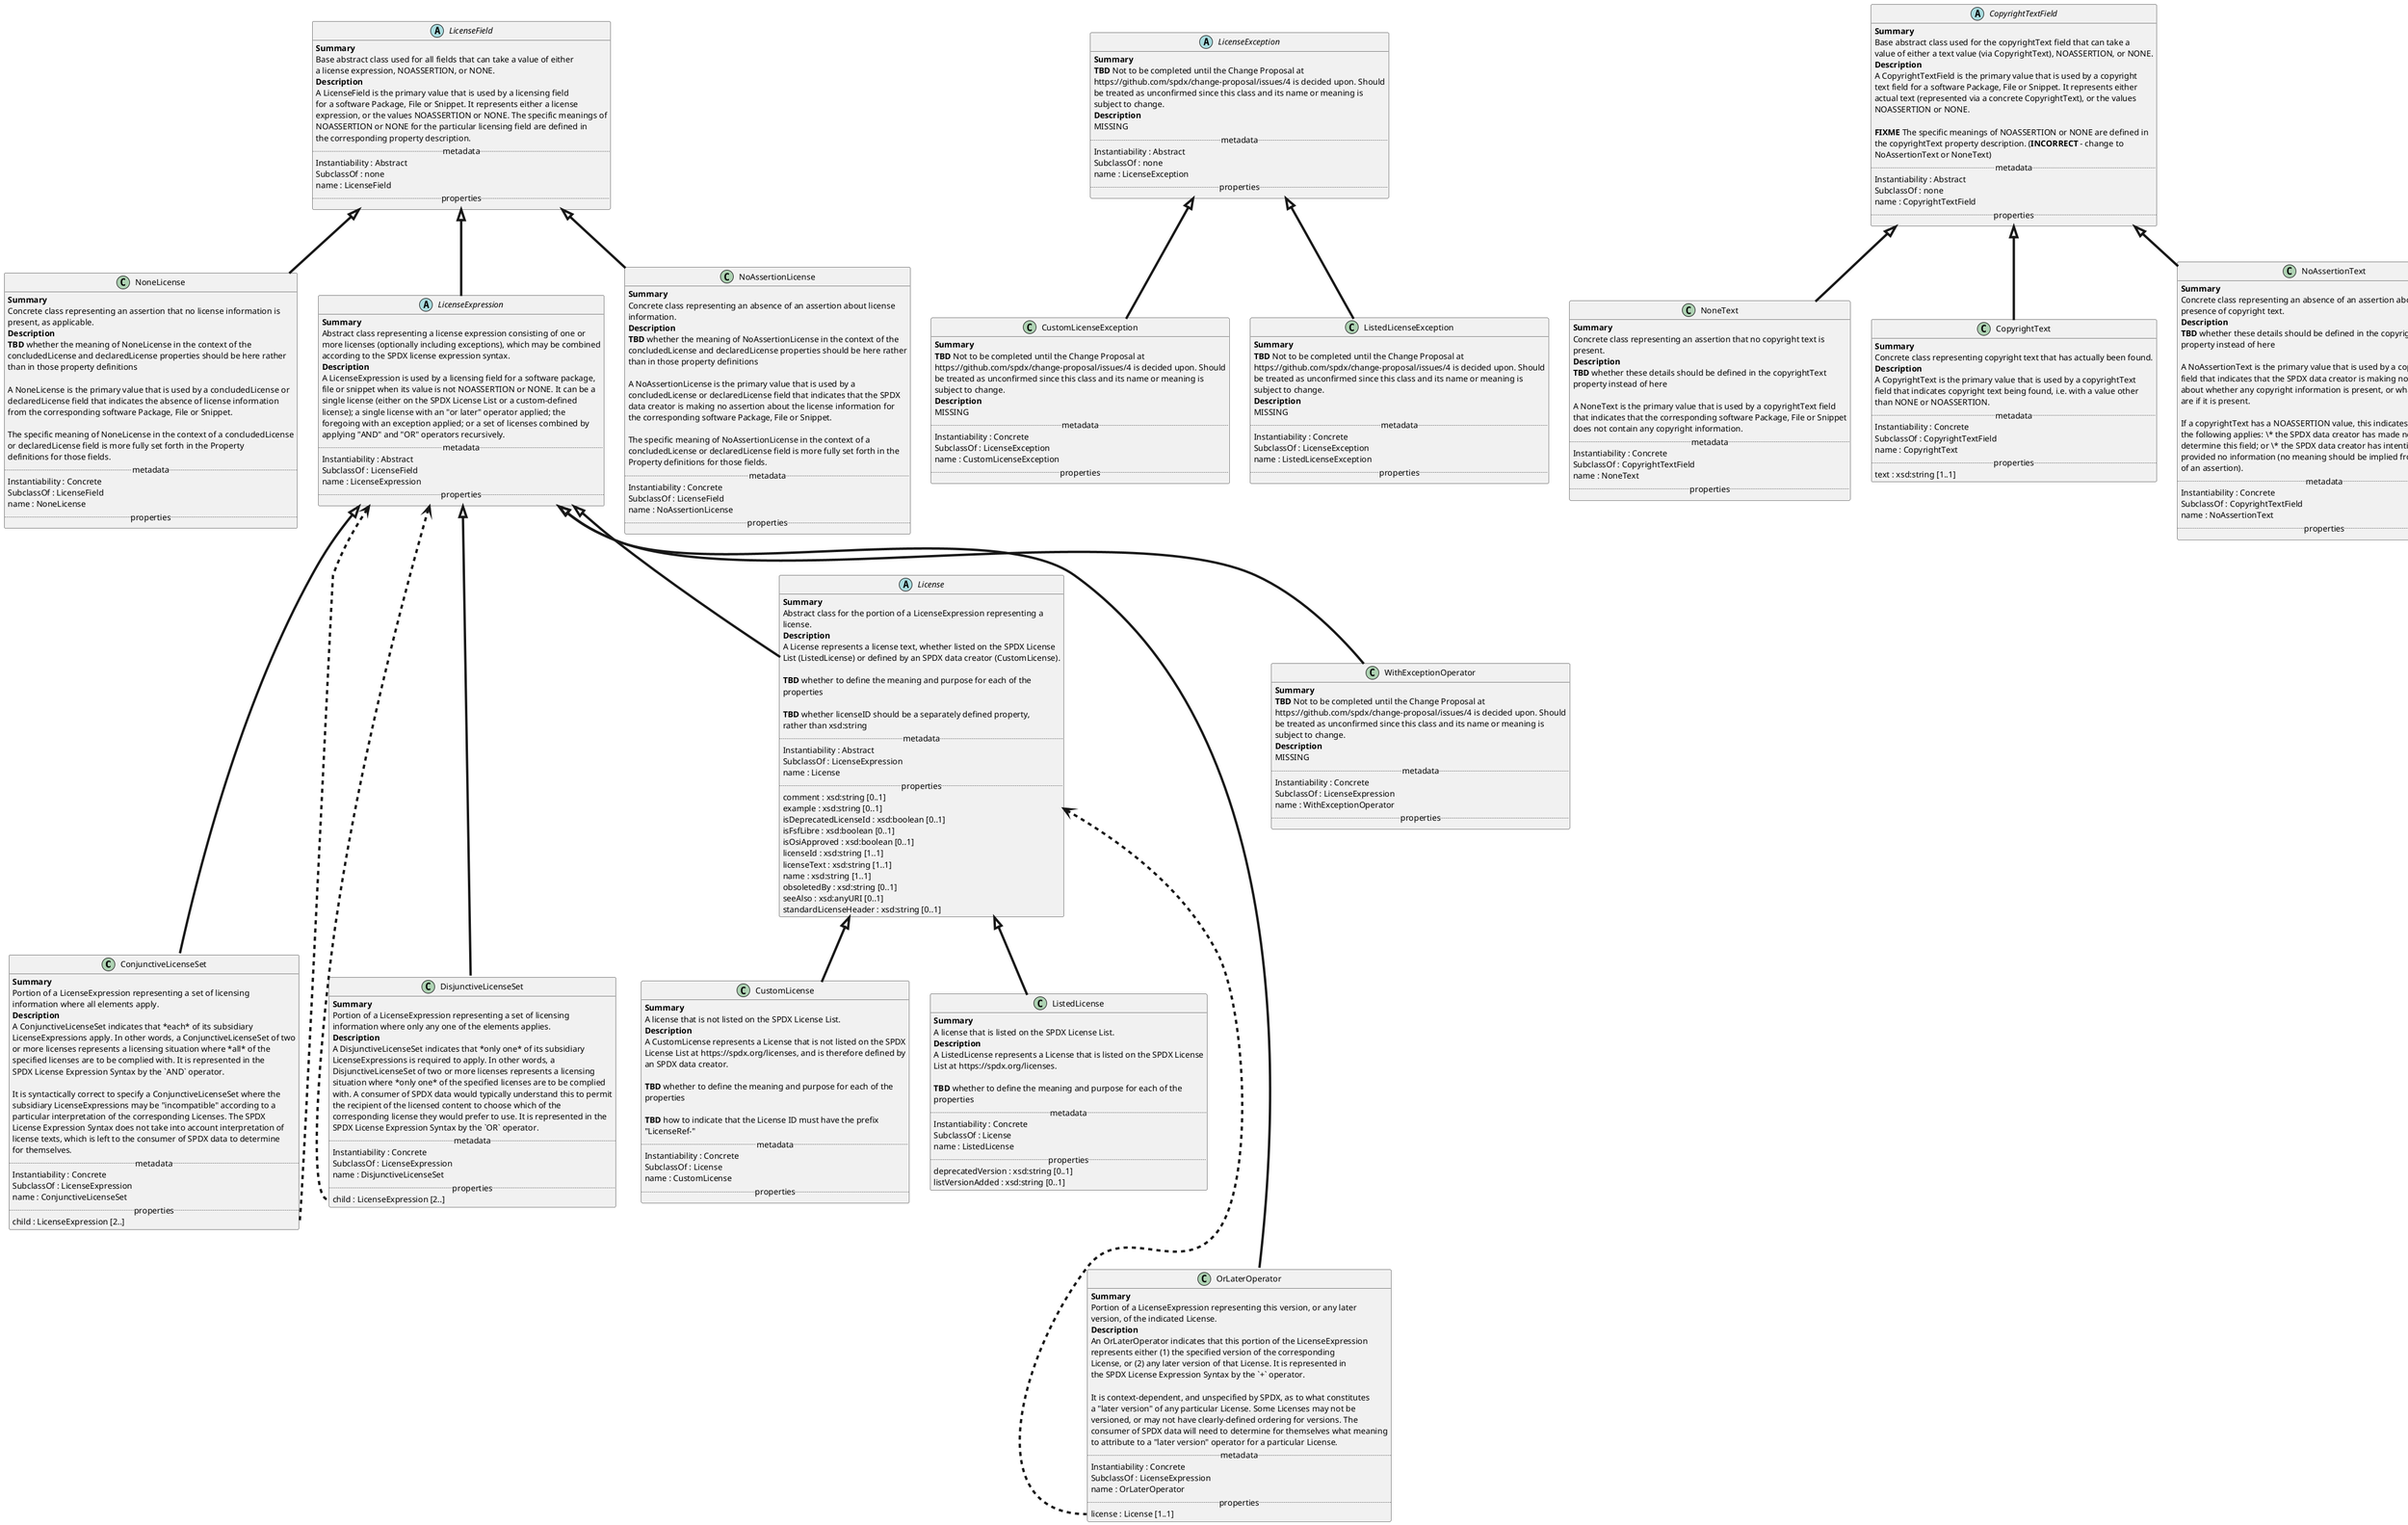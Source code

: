 @startuml
' vocabulary
' classes
together {
class ConjunctiveLicenseSet {
<b>Summary</b>
Portion of a LicenseExpression representing a set of licensing
information where all elements apply.
<b>Description</b>
A ConjunctiveLicenseSet indicates that *each* of its subsidiary
LicenseExpressions apply. In other words, a ConjunctiveLicenseSet of two
or more licenses represents a licensing situation where *all* of the
specified licenses are to be complied with. It is represented in the
SPDX License Expression Syntax by the `AND` operator.

It is syntactically correct to specify a ConjunctiveLicenseSet where the
subsidiary LicenseExpressions may be "incompatible" according to a
particular interpretation of the corresponding Licenses. The SPDX
License Expression Syntax does not take into account interpretation of
license texts, which is left to the consumer of SPDX data to determine
for themselves.
.. metadata ..
    Instantiability : Concrete
    SubclassOf : LicenseExpression
    name : ConjunctiveLicenseSet
.. properties ..
    child : LicenseExpression [2..]
}
"LicenseExpression" <-[dashed,thickness=4]-- "ConjunctiveLicenseSet::child"
class CopyrightText {
<b>Summary</b>
Concrete class representing copyright text that has actually been found.
<b>Description</b>
A CopyrightText is the primary value that is used by a copyrightText
field that indicates copyright text being found, i.e. with a value other
than NONE or NOASSERTION.
.. metadata ..
    Instantiability : Concrete
    SubclassOf : CopyrightTextField
    name : CopyrightText
.. properties ..
    text : xsd:string [1..1]
}
abstract CopyrightTextField {
<b>Summary</b>
Base abstract class used for the copyrightText field that can take a
value of either a text value (via CopyrightText), NOASSERTION, or NONE.
<b>Description</b>
A CopyrightTextField is the primary value that is used by a copyright
text field for a software Package, File or Snippet. It represents either
actual text (represented via a concrete CopyrightText), or the values
NOASSERTION or NONE.

**FIXME** The specific meanings of NOASSERTION or NONE are defined in
the copyrightText property description. (**INCORRECT** - change to
NoAssertionText or NoneText)
.. metadata ..
    Instantiability : Abstract
    SubclassOf : none
    name : CopyrightTextField
.. properties ..
}
class CustomLicense {
<b>Summary</b>
A license that is not listed on the SPDX License List.
<b>Description</b>
A CustomLicense represents a License that is not listed on the SPDX
License List at https://spdx.org/licenses, and is therefore defined by
an SPDX data creator.

**TBD** whether to define the meaning and purpose for each of the
properties

**TBD** how to indicate that the License ID must have the prefix
"LicenseRef-"
.. metadata ..
    Instantiability : Concrete
    SubclassOf : License
    name : CustomLicense
.. properties ..
}
class CustomLicenseException {
<b>Summary</b>
**TBD** Not to be completed until the Change Proposal at
https://github.com/spdx/change-proposal/issues/4 is decided upon. Should
be treated as unconfirmed since this class and its name or meaning is
subject to change.
<b>Description</b>
MISSING
.. metadata ..
    Instantiability : Concrete
    SubclassOf : LicenseException
    name : CustomLicenseException
.. properties ..
}
class DisjunctiveLicenseSet {
<b>Summary</b>
Portion of a LicenseExpression representing a set of licensing
information where only any one of the elements applies.
<b>Description</b>
A DisjunctiveLicenseSet indicates that *only one* of its subsidiary
LicenseExpressions is required to apply. In other words, a
DisjunctiveLicenseSet of two or more licenses represents a licensing
situation where *only one* of the specified licenses are to be complied
with. A consumer of SPDX data would typically understand this to permit
the recipient of the licensed content to choose which of the
corresponding license they would prefer to use. It is represented in the
SPDX License Expression Syntax by the `OR` operator.
.. metadata ..
    Instantiability : Concrete
    SubclassOf : LicenseExpression
    name : DisjunctiveLicenseSet
.. properties ..
    child : LicenseExpression [2..]
}
"LicenseExpression" <-[dashed,thickness=4]-- "DisjunctiveLicenseSet::child"
abstract License {
<b>Summary</b>
Abstract class for the portion of a LicenseExpression representing a
license.
<b>Description</b>
A License represents a license text, whether listed on the SPDX License
List (ListedLicense) or defined by an SPDX data creator (CustomLicense).

**TBD** whether to define the meaning and purpose for each of the
properties

**TBD** whether licenseID should be a separately defined property,
rather than xsd:string
.. metadata ..
    Instantiability : Abstract
    SubclassOf : LicenseExpression
    name : License
.. properties ..
    comment : xsd:string [0..1]
    example : xsd:string [0..1]
    isDeprecatedLicenseId : xsd:boolean [0..1]
    isFsfLibre : xsd:boolean [0..1]
    isOsiApproved : xsd:boolean [0..1]
    licenseId : xsd:string [1..1]
    licenseText : xsd:string [1..1]
    name : xsd:string [1..1]
    obsoletedBy : xsd:string [0..1]
    seeAlso : xsd:anyURI [0..1]
    standardLicenseHeader : xsd:string [0..1]
}
abstract LicenseException {
<b>Summary</b>
**TBD** Not to be completed until the Change Proposal at
https://github.com/spdx/change-proposal/issues/4 is decided upon. Should
be treated as unconfirmed since this class and its name or meaning is
subject to change.
<b>Description</b>
MISSING
.. metadata ..
    Instantiability : Abstract
    SubclassOf : none
    name : LicenseException
.. properties ..
}
abstract LicenseExpression {
<b>Summary</b>
Abstract class representing a license expression consisting of one or
more licenses (optionally including exceptions), which may be combined
according to the SPDX license expression syntax.
<b>Description</b>
A LicenseExpression is used by a licensing field for a software package,
file or snippet when its value is not NOASSERTION or NONE. It can be a
single license (either on the SPDX License List or a custom-defined
license); a single license with an "or later" operator applied; the
foregoing with an exception applied; or a set of licenses combined by
applying "AND" and "OR" operators recursively.
.. metadata ..
    Instantiability : Abstract
    SubclassOf : LicenseField
    name : LicenseExpression
.. properties ..
}
abstract LicenseField {
<b>Summary</b>
Base abstract class used for all fields that can take a value of either
a license expression, NOASSERTION, or NONE.
<b>Description</b>
A LicenseField is the primary value that is used by a licensing field
for a software Package, File or Snippet. It represents either a license
expression, or the values NOASSERTION or NONE. The specific meanings of
NOASSERTION or NONE for the particular licensing field are defined in
the corresponding property description.
.. metadata ..
    Instantiability : Abstract
    SubclassOf : none
    name : LicenseField
.. properties ..
}
class ListedLicense {
<b>Summary</b>
A license that is listed on the SPDX License List.
<b>Description</b>
A ListedLicense represents a License that is listed on the SPDX License
List at https://spdx.org/licenses.

**TBD** whether to define the meaning and purpose for each of the
properties
.. metadata ..
    Instantiability : Concrete
    SubclassOf : License
    name : ListedLicense
.. properties ..
    deprecatedVersion : xsd:string [0..1]
    listVersionAdded : xsd:string [0..1]
}
class ListedLicenseException {
<b>Summary</b>
**TBD** Not to be completed until the Change Proposal at
https://github.com/spdx/change-proposal/issues/4 is decided upon. Should
be treated as unconfirmed since this class and its name or meaning is
subject to change.
<b>Description</b>
MISSING
.. metadata ..
    Instantiability : Concrete
    SubclassOf : LicenseException
    name : ListedLicenseException
.. properties ..
}
class NoAssertionLicense {
<b>Summary</b>
Concrete class representing an absence of an assertion about license
information.
<b>Description</b>
**TBD** whether the meaning of NoAssertionLicense in the context of the
concludedLicense and declaredLicense properties should be here rather
than in those property definitions

A NoAssertionLicense is the primary value that is used by a
concludedLicense or declaredLicense field that indicates that the SPDX
data creator is making no assertion about the license information for
the corresponding software Package, File or Snippet.

The specific meaning of NoAssertionLicense in the context of a
concludedLicense or declaredLicense field is more fully set forth in the
Property definitions for those fields.
.. metadata ..
    Instantiability : Concrete
    SubclassOf : LicenseField
    name : NoAssertionLicense
.. properties ..
}
class NoAssertionText {
<b>Summary</b>
Concrete class representing an absence of an assertion about the
presence of copyright text.
<b>Description</b>
**TBD** whether these details should be defined in the copyrightText
property instead of here

A NoAssertionText is the primary value that is used by a copyrightText
field that indicates that the SPDX data creator is making no assertion
about whether any copyright information is present, or what its contents
are if it is present.

If a copyrightText has a NOASSERTION value, this indicates that one of
the following applies: \* the SPDX data creator has made no attempt to
determine this field; or \* the SPDX data creator has intentionally
provided no information (no meaning should be implied from the absence
of an assertion).
.. metadata ..
    Instantiability : Concrete
    SubclassOf : CopyrightTextField
    name : NoAssertionText
.. properties ..
}
class NoneLicense {
<b>Summary</b>
Concrete class representing an assertion that no license information is
present, as applicable.
<b>Description</b>
**TBD** whether the meaning of NoneLicense in the context of the
concludedLicense and declaredLicense properties should be here rather
than in those property definitions

A NoneLicense is the primary value that is used by a concludedLicense or
declaredLicense field that indicates the absence of license information
from the corresponding software Package, File or Snippet.

The specific meaning of NoneLicense in the context of a concludedLicense
or declaredLicense field is more fully set forth in the Property
definitions for those fields.
.. metadata ..
    Instantiability : Concrete
    SubclassOf : LicenseField
    name : NoneLicense
.. properties ..
}
class NoneText {
<b>Summary</b>
Concrete class representing an assertion that no copyright text is
present.
<b>Description</b>
**TBD** whether these details should be defined in the copyrightText
property instead of here

A NoneText is the primary value that is used by a copyrightText field
that indicates that the corresponding software Package, File or Snippet
does not contain any copyright information.
.. metadata ..
    Instantiability : Concrete
    SubclassOf : CopyrightTextField
    name : NoneText
.. properties ..
}
class OrLaterOperator {
<b>Summary</b>
Portion of a LicenseExpression representing this version, or any later
version, of the indicated License.
<b>Description</b>
An OrLaterOperator indicates that this portion of the LicenseExpression
represents either (1) the specified version of the corresponding
License, or (2) any later version of that License. It is represented in
the SPDX License Expression Syntax by the `+` operator.

It is context-dependent, and unspecified by SPDX, as to what constitutes
a "later version" of any particular License. Some Licenses may not be
versioned, or may not have clearly-defined ordering for versions. The
consumer of SPDX data will need to determine for themselves what meaning
to attribute to a "later version" operator for a particular License.
.. metadata ..
    Instantiability : Concrete
    SubclassOf : LicenseExpression
    name : OrLaterOperator
.. properties ..
    license : License [1..1]
}
"License" <-[dashed,thickness=4]-- "OrLaterOperator::license"
class WithExceptionOperator {
<b>Summary</b>
**TBD** Not to be completed until the Change Proposal at
https://github.com/spdx/change-proposal/issues/4 is decided upon. Should
be treated as unconfirmed since this class and its name or meaning is
subject to change.
<b>Description</b>
MISSING
.. metadata ..
    Instantiability : Concrete
    SubclassOf : LicenseExpression
    name : WithExceptionOperator
.. properties ..
}
}
"LicenseExpression" <|-[thickness=4]- "ConjunctiveLicenseSet"
"CopyrightTextField" <|-[thickness=4]- "CopyrightText"
"License" <|-[thickness=4]- "CustomLicense"
"LicenseException" <|-[thickness=4]- "CustomLicenseException"
"LicenseExpression" <|-[thickness=4]- "DisjunctiveLicenseSet"
"LicenseExpression" <|-[thickness=4]- "License"
"LicenseField" <|-[thickness=4]- "LicenseExpression"
"License" <|-[thickness=4]- "ListedLicense"
"LicenseException" <|-[thickness=4]- "ListedLicenseException"
"LicenseField" <|-[thickness=4]- "NoAssertionLicense"
"CopyrightTextField" <|-[thickness=4]- "NoAssertionText"
"LicenseField" <|-[thickness=4]- "NoneLicense"
"CopyrightTextField" <|-[thickness=4]- "NoneText"
"LicenseExpression" <|-[thickness=4]- "OrLaterOperator"
"LicenseExpression" <|-[thickness=4]- "WithExceptionOperator"
@enduml
